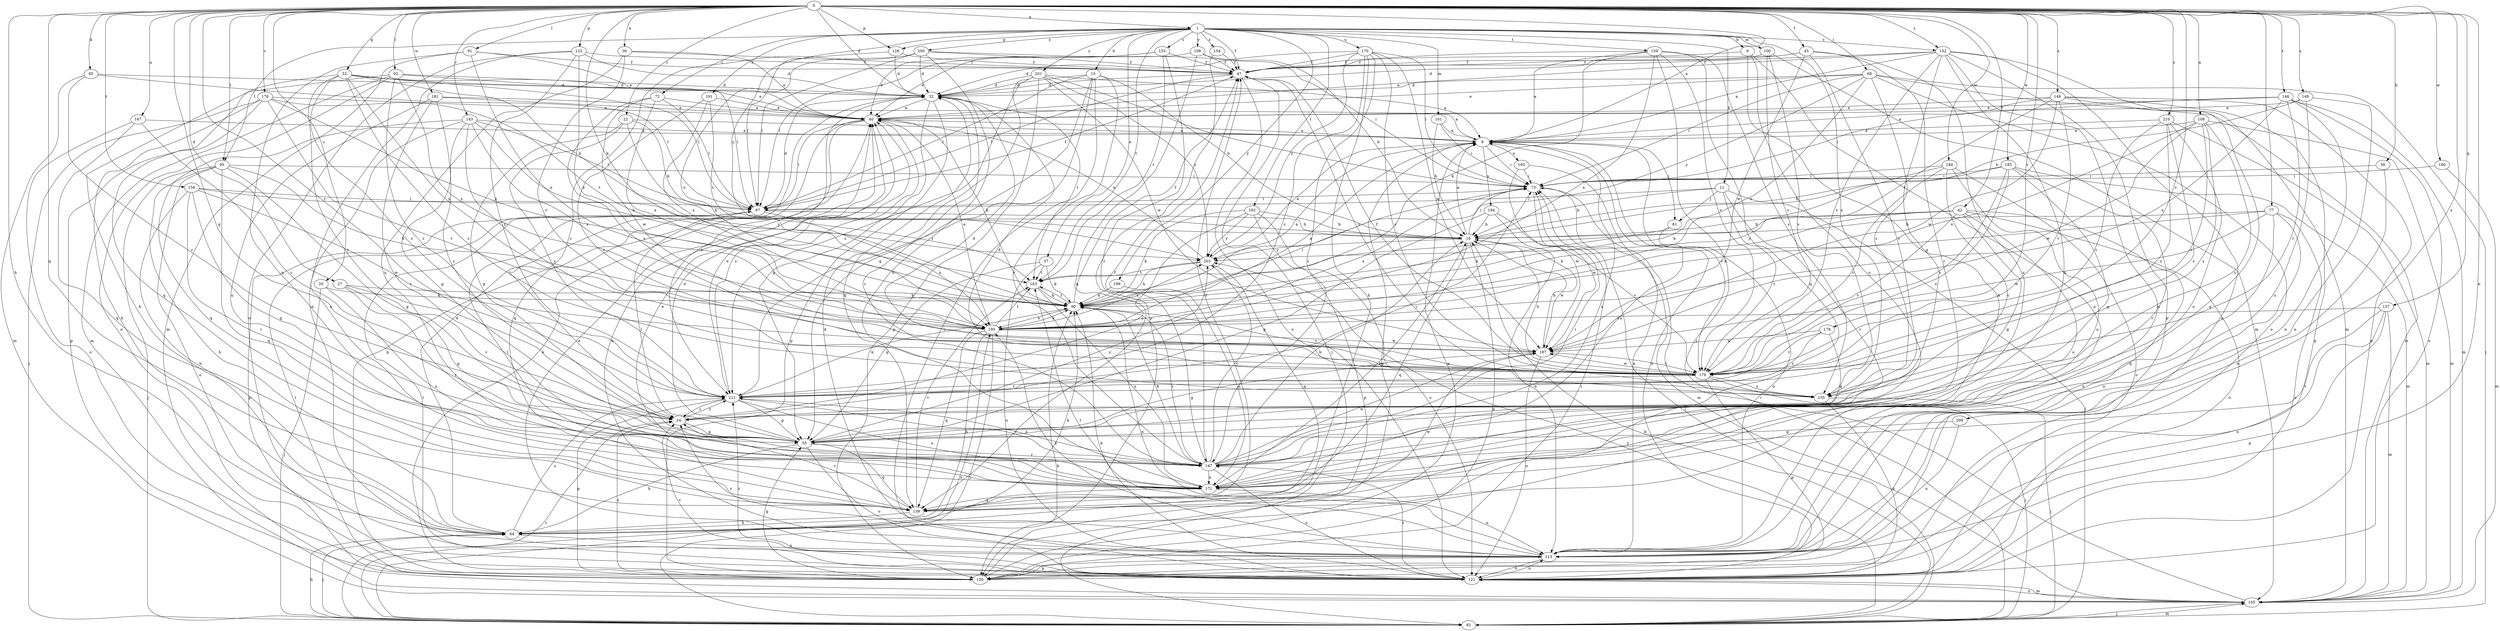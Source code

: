 strict digraph  {
0;
1;
8;
9;
11;
15;
16;
20;
22;
24;
27;
32;
36;
37;
40;
42;
45;
47;
52;
55;
56;
64;
68;
72;
73;
77;
81;
82;
85;
90;
91;
92;
95;
97;
100;
101;
105;
108;
113;
121;
122;
128;
130;
137;
139;
143;
146;
147;
148;
149;
152;
153;
154;
155;
156;
159;
162;
163;
167;
170;
171;
176;
178;
179;
180;
181;
183;
184;
187;
191;
193;
194;
195;
198;
199;
200;
201;
203;
209;
210;
211;
0 -> 1  [label=a];
0 -> 8  [label=a];
0 -> 20  [label=c];
0 -> 22  [label=c];
0 -> 27  [label=d];
0 -> 32  [label=d];
0 -> 36  [label=e];
0 -> 42  [label=f];
0 -> 45  [label=f];
0 -> 52  [label=g];
0 -> 55  [label=g];
0 -> 56  [label=h];
0 -> 64  [label=h];
0 -> 68  [label=i];
0 -> 77  [label=j];
0 -> 85  [label=k];
0 -> 90  [label=k];
0 -> 91  [label=l];
0 -> 92  [label=l];
0 -> 95  [label=l];
0 -> 108  [label=n];
0 -> 113  [label=n];
0 -> 122  [label=p];
0 -> 128  [label=p];
0 -> 137  [label=q];
0 -> 139  [label=q];
0 -> 143  [label=r];
0 -> 146  [label=r];
0 -> 148  [label=s];
0 -> 149  [label=s];
0 -> 152  [label=s];
0 -> 156  [label=t];
0 -> 167  [label=u];
0 -> 176  [label=v];
0 -> 178  [label=v];
0 -> 179  [label=v];
0 -> 180  [label=w];
0 -> 181  [label=w];
0 -> 183  [label=w];
0 -> 184  [label=w];
0 -> 209  [label=z];
0 -> 210  [label=z];
0 -> 211  [label=z];
1 -> 9  [label=b];
1 -> 11  [label=b];
1 -> 15  [label=b];
1 -> 37  [label=e];
1 -> 47  [label=f];
1 -> 72  [label=i];
1 -> 95  [label=l];
1 -> 100  [label=m];
1 -> 101  [label=m];
1 -> 128  [label=p];
1 -> 152  [label=s];
1 -> 153  [label=s];
1 -> 154  [label=s];
1 -> 155  [label=s];
1 -> 159  [label=t];
1 -> 162  [label=t];
1 -> 163  [label=t];
1 -> 170  [label=u];
1 -> 191  [label=x];
1 -> 198  [label=y];
1 -> 199  [label=y];
1 -> 200  [label=y];
1 -> 201  [label=y];
1 -> 203  [label=y];
8 -> 73  [label=i];
8 -> 81  [label=j];
8 -> 121  [label=o];
8 -> 130  [label=p];
8 -> 171  [label=u];
8 -> 179  [label=v];
8 -> 193  [label=x];
8 -> 194  [label=x];
9 -> 47  [label=f];
9 -> 64  [label=h];
9 -> 113  [label=n];
9 -> 171  [label=u];
11 -> 16  [label=b];
11 -> 81  [label=j];
11 -> 82  [label=j];
11 -> 97  [label=l];
11 -> 147  [label=r];
11 -> 179  [label=v];
15 -> 16  [label=b];
15 -> 32  [label=d];
15 -> 55  [label=g];
15 -> 97  [label=l];
15 -> 121  [label=o];
15 -> 147  [label=r];
15 -> 211  [label=z];
16 -> 8  [label=a];
16 -> 73  [label=i];
16 -> 130  [label=p];
16 -> 139  [label=q];
16 -> 187  [label=w];
16 -> 203  [label=y];
20 -> 82  [label=j];
20 -> 90  [label=k];
20 -> 171  [label=u];
22 -> 8  [label=a];
22 -> 16  [label=b];
22 -> 55  [label=g];
22 -> 90  [label=k];
22 -> 211  [label=z];
24 -> 55  [label=g];
24 -> 73  [label=i];
24 -> 211  [label=z];
27 -> 24  [label=c];
27 -> 55  [label=g];
27 -> 90  [label=k];
27 -> 147  [label=r];
32 -> 40  [label=e];
32 -> 55  [label=g];
32 -> 130  [label=p];
32 -> 147  [label=r];
32 -> 163  [label=t];
32 -> 211  [label=z];
36 -> 40  [label=e];
36 -> 47  [label=f];
36 -> 171  [label=u];
36 -> 179  [label=v];
37 -> 55  [label=g];
37 -> 90  [label=k];
37 -> 121  [label=o];
37 -> 163  [label=t];
40 -> 8  [label=a];
40 -> 90  [label=k];
40 -> 97  [label=l];
40 -> 113  [label=n];
40 -> 130  [label=p];
40 -> 139  [label=q];
40 -> 211  [label=z];
42 -> 16  [label=b];
42 -> 55  [label=g];
42 -> 90  [label=k];
42 -> 113  [label=n];
42 -> 121  [label=o];
42 -> 171  [label=u];
42 -> 179  [label=v];
42 -> 203  [label=y];
45 -> 24  [label=c];
45 -> 32  [label=d];
45 -> 47  [label=f];
45 -> 147  [label=r];
45 -> 171  [label=u];
45 -> 187  [label=w];
47 -> 32  [label=d];
47 -> 82  [label=j];
47 -> 97  [label=l];
47 -> 121  [label=o];
47 -> 179  [label=v];
52 -> 16  [label=b];
52 -> 24  [label=c];
52 -> 32  [label=d];
52 -> 40  [label=e];
52 -> 97  [label=l];
52 -> 139  [label=q];
52 -> 155  [label=s];
52 -> 195  [label=x];
52 -> 211  [label=z];
55 -> 40  [label=e];
55 -> 64  [label=h];
55 -> 97  [label=l];
55 -> 121  [label=o];
55 -> 139  [label=q];
55 -> 147  [label=r];
55 -> 203  [label=y];
56 -> 73  [label=i];
56 -> 113  [label=n];
64 -> 32  [label=d];
64 -> 82  [label=j];
64 -> 90  [label=k];
64 -> 113  [label=n];
64 -> 211  [label=z];
68 -> 32  [label=d];
68 -> 40  [label=e];
68 -> 73  [label=i];
68 -> 82  [label=j];
68 -> 105  [label=m];
68 -> 121  [label=o];
68 -> 155  [label=s];
68 -> 195  [label=x];
68 -> 203  [label=y];
72 -> 40  [label=e];
72 -> 97  [label=l];
72 -> 179  [label=v];
72 -> 187  [label=w];
72 -> 195  [label=x];
73 -> 97  [label=l];
73 -> 105  [label=m];
73 -> 187  [label=w];
73 -> 195  [label=x];
77 -> 16  [label=b];
77 -> 90  [label=k];
77 -> 113  [label=n];
77 -> 121  [label=o];
77 -> 139  [label=q];
77 -> 187  [label=w];
81 -> 90  [label=k];
81 -> 113  [label=n];
82 -> 16  [label=b];
82 -> 24  [label=c];
82 -> 64  [label=h];
82 -> 73  [label=i];
82 -> 90  [label=k];
82 -> 105  [label=m];
82 -> 195  [label=x];
82 -> 203  [label=y];
85 -> 24  [label=c];
85 -> 32  [label=d];
85 -> 97  [label=l];
85 -> 105  [label=m];
90 -> 8  [label=a];
90 -> 47  [label=f];
90 -> 73  [label=i];
90 -> 113  [label=n];
90 -> 147  [label=r];
90 -> 163  [label=t];
90 -> 179  [label=v];
90 -> 195  [label=x];
91 -> 40  [label=e];
91 -> 47  [label=f];
91 -> 105  [label=m];
91 -> 171  [label=u];
91 -> 195  [label=x];
92 -> 32  [label=d];
92 -> 64  [label=h];
92 -> 97  [label=l];
92 -> 105  [label=m];
92 -> 121  [label=o];
92 -> 195  [label=x];
92 -> 211  [label=z];
95 -> 55  [label=g];
95 -> 64  [label=h];
95 -> 73  [label=i];
95 -> 82  [label=j];
95 -> 90  [label=k];
95 -> 121  [label=o];
95 -> 139  [label=q];
97 -> 16  [label=b];
97 -> 32  [label=d];
97 -> 47  [label=f];
97 -> 130  [label=p];
97 -> 195  [label=x];
100 -> 47  [label=f];
100 -> 105  [label=m];
100 -> 155  [label=s];
100 -> 179  [label=v];
101 -> 8  [label=a];
101 -> 16  [label=b];
101 -> 73  [label=i];
105 -> 73  [label=i];
105 -> 82  [label=j];
105 -> 121  [label=o];
108 -> 8  [label=a];
108 -> 24  [label=c];
108 -> 105  [label=m];
108 -> 155  [label=s];
108 -> 179  [label=v];
108 -> 187  [label=w];
108 -> 195  [label=x];
113 -> 24  [label=c];
113 -> 32  [label=d];
113 -> 40  [label=e];
113 -> 121  [label=o];
113 -> 130  [label=p];
113 -> 163  [label=t];
113 -> 195  [label=x];
121 -> 24  [label=c];
121 -> 90  [label=k];
121 -> 97  [label=l];
121 -> 105  [label=m];
121 -> 113  [label=n];
121 -> 147  [label=r];
121 -> 211  [label=z];
122 -> 32  [label=d];
122 -> 47  [label=f];
122 -> 113  [label=n];
122 -> 121  [label=o];
122 -> 195  [label=x];
122 -> 211  [label=z];
128 -> 32  [label=d];
128 -> 47  [label=f];
128 -> 97  [label=l];
130 -> 8  [label=a];
130 -> 24  [label=c];
130 -> 40  [label=e];
130 -> 55  [label=g];
130 -> 73  [label=i];
130 -> 97  [label=l];
137 -> 105  [label=m];
137 -> 113  [label=n];
137 -> 130  [label=p];
137 -> 147  [label=r];
137 -> 195  [label=x];
139 -> 24  [label=c];
139 -> 47  [label=f];
139 -> 64  [label=h];
139 -> 163  [label=t];
139 -> 187  [label=w];
143 -> 8  [label=a];
143 -> 55  [label=g];
143 -> 90  [label=k];
143 -> 97  [label=l];
143 -> 139  [label=q];
143 -> 171  [label=u];
143 -> 179  [label=v];
143 -> 195  [label=x];
146 -> 40  [label=e];
146 -> 73  [label=i];
146 -> 105  [label=m];
146 -> 113  [label=n];
146 -> 121  [label=o];
146 -> 179  [label=v];
146 -> 195  [label=x];
147 -> 8  [label=a];
147 -> 16  [label=b];
147 -> 47  [label=f];
147 -> 73  [label=i];
147 -> 90  [label=k];
147 -> 121  [label=o];
147 -> 171  [label=u];
147 -> 187  [label=w];
147 -> 203  [label=y];
147 -> 211  [label=z];
148 -> 8  [label=a];
148 -> 40  [label=e];
148 -> 121  [label=o];
148 -> 130  [label=p];
148 -> 139  [label=q];
148 -> 163  [label=t];
148 -> 179  [label=v];
148 -> 187  [label=w];
149 -> 16  [label=b];
149 -> 40  [label=e];
149 -> 113  [label=n];
149 -> 171  [label=u];
152 -> 8  [label=a];
152 -> 40  [label=e];
152 -> 47  [label=f];
152 -> 55  [label=g];
152 -> 105  [label=m];
152 -> 113  [label=n];
152 -> 121  [label=o];
152 -> 130  [label=p];
152 -> 171  [label=u];
152 -> 179  [label=v];
153 -> 40  [label=e];
153 -> 47  [label=f];
153 -> 97  [label=l];
153 -> 147  [label=r];
153 -> 163  [label=t];
154 -> 47  [label=f];
154 -> 130  [label=p];
155 -> 32  [label=d];
155 -> 82  [label=j];
155 -> 121  [label=o];
156 -> 55  [label=g];
156 -> 64  [label=h];
156 -> 97  [label=l];
156 -> 147  [label=r];
156 -> 187  [label=w];
156 -> 203  [label=y];
159 -> 8  [label=a];
159 -> 47  [label=f];
159 -> 82  [label=j];
159 -> 90  [label=k];
159 -> 139  [label=q];
159 -> 155  [label=s];
159 -> 179  [label=v];
159 -> 195  [label=x];
162 -> 16  [label=b];
162 -> 24  [label=c];
162 -> 90  [label=k];
162 -> 121  [label=o];
162 -> 130  [label=p];
162 -> 203  [label=y];
163 -> 90  [label=k];
163 -> 171  [label=u];
167 -> 8  [label=a];
167 -> 24  [label=c];
167 -> 121  [label=o];
167 -> 139  [label=q];
170 -> 32  [label=d];
170 -> 47  [label=f];
170 -> 64  [label=h];
170 -> 73  [label=i];
170 -> 147  [label=r];
170 -> 155  [label=s];
170 -> 187  [label=w];
170 -> 203  [label=y];
170 -> 211  [label=z];
171 -> 16  [label=b];
171 -> 40  [label=e];
171 -> 97  [label=l];
171 -> 113  [label=n];
171 -> 139  [label=q];
176 -> 40  [label=e];
176 -> 64  [label=h];
176 -> 82  [label=j];
176 -> 90  [label=k];
176 -> 130  [label=p];
176 -> 163  [label=t];
176 -> 179  [label=v];
178 -> 55  [label=g];
178 -> 179  [label=v];
178 -> 187  [label=w];
178 -> 211  [label=z];
179 -> 16  [label=b];
179 -> 32  [label=d];
179 -> 47  [label=f];
179 -> 82  [label=j];
179 -> 130  [label=p];
179 -> 155  [label=s];
179 -> 187  [label=w];
179 -> 211  [label=z];
180 -> 73  [label=i];
180 -> 105  [label=m];
181 -> 8  [label=a];
181 -> 24  [label=c];
181 -> 40  [label=e];
181 -> 147  [label=r];
181 -> 171  [label=u];
183 -> 16  [label=b];
183 -> 55  [label=g];
183 -> 73  [label=i];
183 -> 105  [label=m];
183 -> 147  [label=r];
183 -> 179  [label=v];
183 -> 211  [label=z];
184 -> 24  [label=c];
184 -> 73  [label=i];
184 -> 90  [label=k];
184 -> 121  [label=o];
184 -> 171  [label=u];
184 -> 179  [label=v];
187 -> 16  [label=b];
187 -> 55  [label=g];
187 -> 121  [label=o];
187 -> 179  [label=v];
191 -> 40  [label=e];
191 -> 155  [label=s];
191 -> 163  [label=t];
191 -> 195  [label=x];
193 -> 73  [label=i];
193 -> 113  [label=n];
193 -> 187  [label=w];
194 -> 16  [label=b];
194 -> 55  [label=g];
194 -> 113  [label=n];
194 -> 179  [label=v];
195 -> 8  [label=a];
195 -> 40  [label=e];
195 -> 64  [label=h];
195 -> 82  [label=j];
195 -> 90  [label=k];
195 -> 139  [label=q];
195 -> 163  [label=t];
195 -> 187  [label=w];
195 -> 203  [label=y];
198 -> 16  [label=b];
198 -> 40  [label=e];
198 -> 47  [label=f];
198 -> 139  [label=q];
199 -> 90  [label=k];
199 -> 171  [label=u];
200 -> 24  [label=c];
200 -> 32  [label=d];
200 -> 47  [label=f];
200 -> 73  [label=i];
200 -> 97  [label=l];
200 -> 171  [label=u];
200 -> 195  [label=x];
201 -> 8  [label=a];
201 -> 32  [label=d];
201 -> 73  [label=i];
201 -> 130  [label=p];
201 -> 139  [label=q];
201 -> 187  [label=w];
201 -> 203  [label=y];
201 -> 211  [label=z];
203 -> 8  [label=a];
203 -> 40  [label=e];
203 -> 90  [label=k];
203 -> 139  [label=q];
203 -> 163  [label=t];
209 -> 55  [label=g];
209 -> 113  [label=n];
210 -> 8  [label=a];
210 -> 105  [label=m];
210 -> 155  [label=s];
210 -> 171  [label=u];
210 -> 179  [label=v];
210 -> 211  [label=z];
211 -> 24  [label=c];
211 -> 40  [label=e];
211 -> 55  [label=g];
211 -> 90  [label=k];
211 -> 130  [label=p];
211 -> 147  [label=r];
211 -> 171  [label=u];
}
